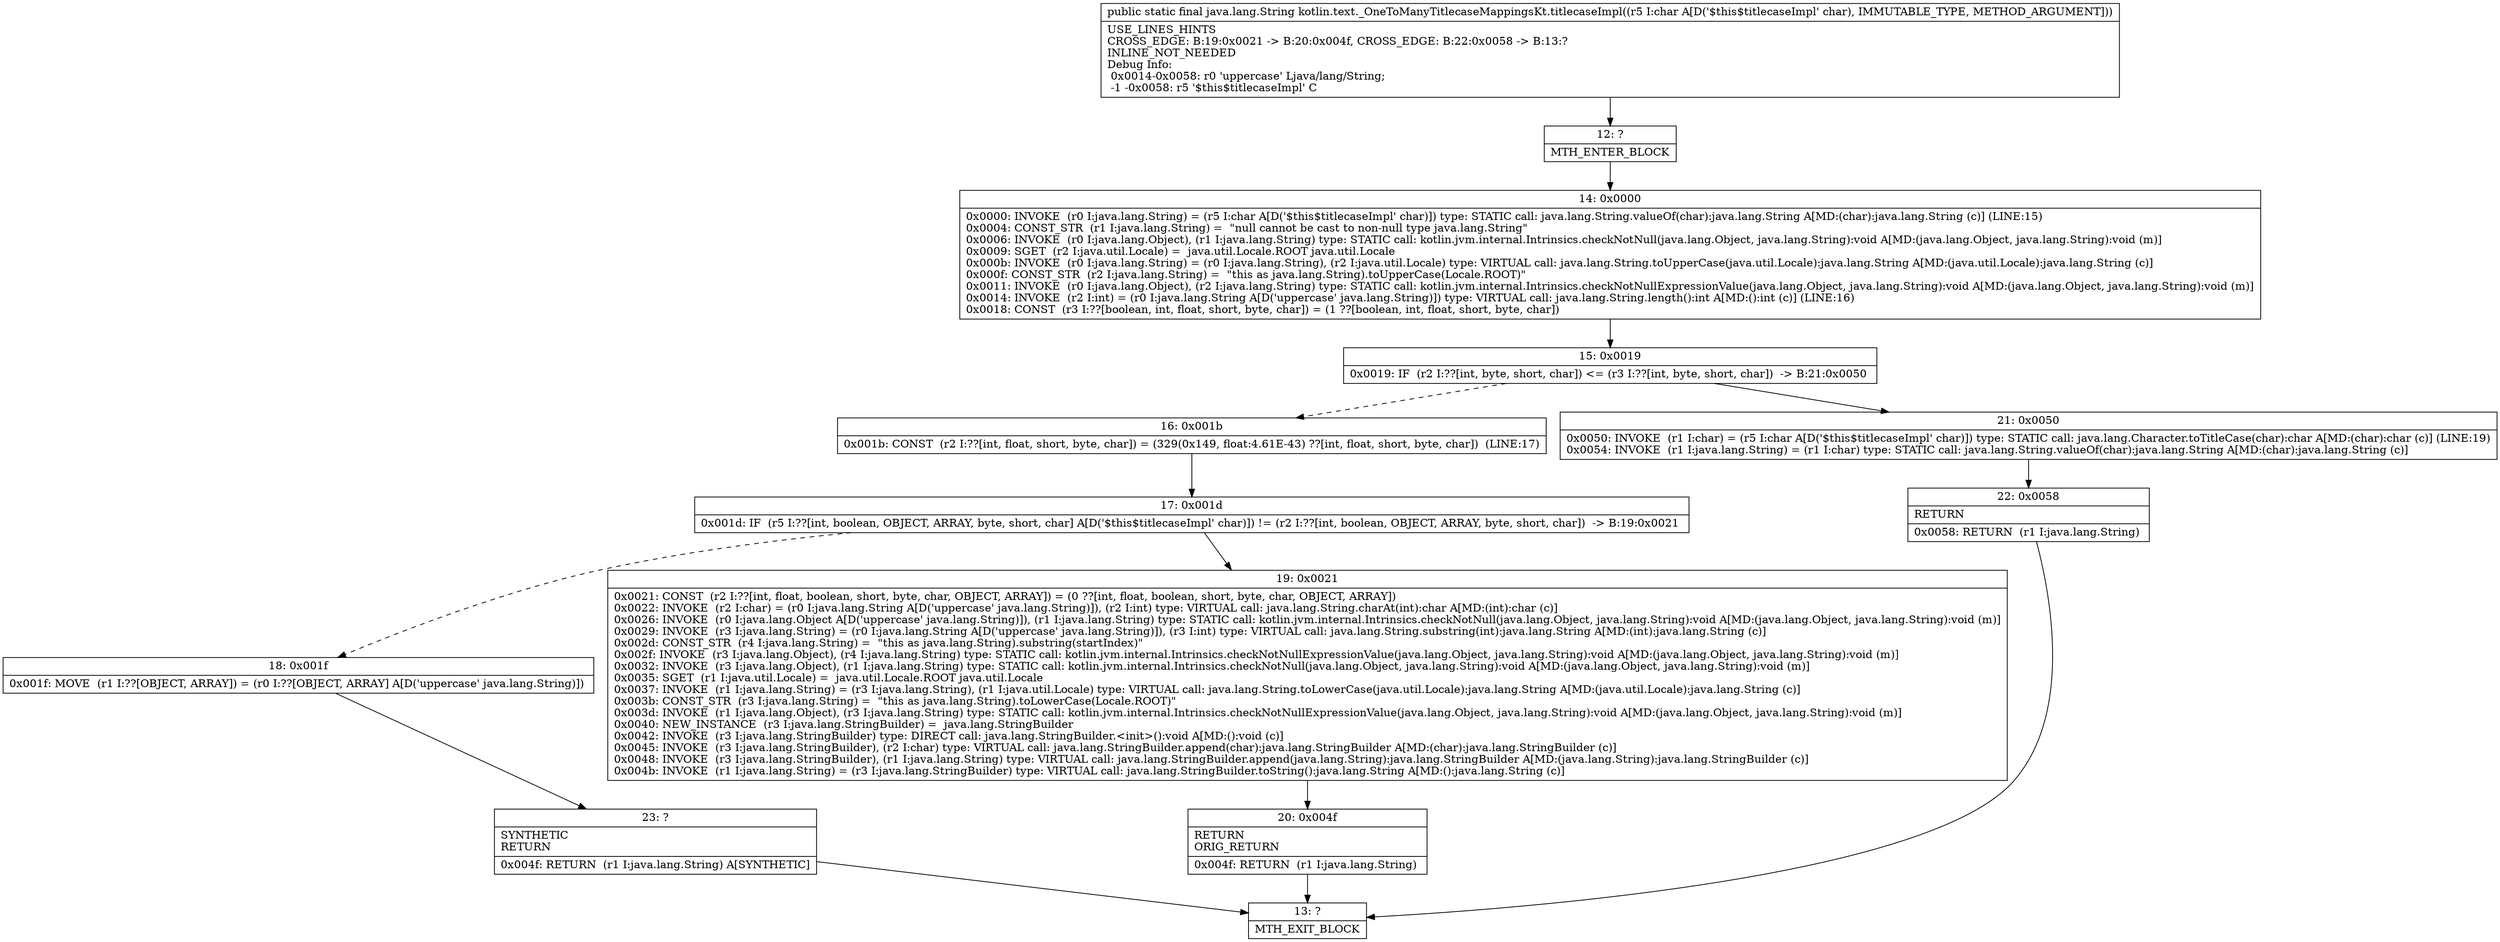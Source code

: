 digraph "CFG forkotlin.text._OneToManyTitlecaseMappingsKt.titlecaseImpl(C)Ljava\/lang\/String;" {
Node_12 [shape=record,label="{12\:\ ?|MTH_ENTER_BLOCK\l}"];
Node_14 [shape=record,label="{14\:\ 0x0000|0x0000: INVOKE  (r0 I:java.lang.String) = (r5 I:char A[D('$this$titlecaseImpl' char)]) type: STATIC call: java.lang.String.valueOf(char):java.lang.String A[MD:(char):java.lang.String (c)] (LINE:15)\l0x0004: CONST_STR  (r1 I:java.lang.String) =  \"null cannot be cast to non\-null type java.lang.String\" \l0x0006: INVOKE  (r0 I:java.lang.Object), (r1 I:java.lang.String) type: STATIC call: kotlin.jvm.internal.Intrinsics.checkNotNull(java.lang.Object, java.lang.String):void A[MD:(java.lang.Object, java.lang.String):void (m)]\l0x0009: SGET  (r2 I:java.util.Locale) =  java.util.Locale.ROOT java.util.Locale \l0x000b: INVOKE  (r0 I:java.lang.String) = (r0 I:java.lang.String), (r2 I:java.util.Locale) type: VIRTUAL call: java.lang.String.toUpperCase(java.util.Locale):java.lang.String A[MD:(java.util.Locale):java.lang.String (c)]\l0x000f: CONST_STR  (r2 I:java.lang.String) =  \"this as java.lang.String).toUpperCase(Locale.ROOT)\" \l0x0011: INVOKE  (r0 I:java.lang.Object), (r2 I:java.lang.String) type: STATIC call: kotlin.jvm.internal.Intrinsics.checkNotNullExpressionValue(java.lang.Object, java.lang.String):void A[MD:(java.lang.Object, java.lang.String):void (m)]\l0x0014: INVOKE  (r2 I:int) = (r0 I:java.lang.String A[D('uppercase' java.lang.String)]) type: VIRTUAL call: java.lang.String.length():int A[MD:():int (c)] (LINE:16)\l0x0018: CONST  (r3 I:??[boolean, int, float, short, byte, char]) = (1 ??[boolean, int, float, short, byte, char]) \l}"];
Node_15 [shape=record,label="{15\:\ 0x0019|0x0019: IF  (r2 I:??[int, byte, short, char]) \<= (r3 I:??[int, byte, short, char])  \-\> B:21:0x0050 \l}"];
Node_16 [shape=record,label="{16\:\ 0x001b|0x001b: CONST  (r2 I:??[int, float, short, byte, char]) = (329(0x149, float:4.61E\-43) ??[int, float, short, byte, char])  (LINE:17)\l}"];
Node_17 [shape=record,label="{17\:\ 0x001d|0x001d: IF  (r5 I:??[int, boolean, OBJECT, ARRAY, byte, short, char] A[D('$this$titlecaseImpl' char)]) != (r2 I:??[int, boolean, OBJECT, ARRAY, byte, short, char])  \-\> B:19:0x0021 \l}"];
Node_18 [shape=record,label="{18\:\ 0x001f|0x001f: MOVE  (r1 I:??[OBJECT, ARRAY]) = (r0 I:??[OBJECT, ARRAY] A[D('uppercase' java.lang.String)]) \l}"];
Node_23 [shape=record,label="{23\:\ ?|SYNTHETIC\lRETURN\l|0x004f: RETURN  (r1 I:java.lang.String) A[SYNTHETIC]\l}"];
Node_13 [shape=record,label="{13\:\ ?|MTH_EXIT_BLOCK\l}"];
Node_19 [shape=record,label="{19\:\ 0x0021|0x0021: CONST  (r2 I:??[int, float, boolean, short, byte, char, OBJECT, ARRAY]) = (0 ??[int, float, boolean, short, byte, char, OBJECT, ARRAY]) \l0x0022: INVOKE  (r2 I:char) = (r0 I:java.lang.String A[D('uppercase' java.lang.String)]), (r2 I:int) type: VIRTUAL call: java.lang.String.charAt(int):char A[MD:(int):char (c)]\l0x0026: INVOKE  (r0 I:java.lang.Object A[D('uppercase' java.lang.String)]), (r1 I:java.lang.String) type: STATIC call: kotlin.jvm.internal.Intrinsics.checkNotNull(java.lang.Object, java.lang.String):void A[MD:(java.lang.Object, java.lang.String):void (m)]\l0x0029: INVOKE  (r3 I:java.lang.String) = (r0 I:java.lang.String A[D('uppercase' java.lang.String)]), (r3 I:int) type: VIRTUAL call: java.lang.String.substring(int):java.lang.String A[MD:(int):java.lang.String (c)]\l0x002d: CONST_STR  (r4 I:java.lang.String) =  \"this as java.lang.String).substring(startIndex)\" \l0x002f: INVOKE  (r3 I:java.lang.Object), (r4 I:java.lang.String) type: STATIC call: kotlin.jvm.internal.Intrinsics.checkNotNullExpressionValue(java.lang.Object, java.lang.String):void A[MD:(java.lang.Object, java.lang.String):void (m)]\l0x0032: INVOKE  (r3 I:java.lang.Object), (r1 I:java.lang.String) type: STATIC call: kotlin.jvm.internal.Intrinsics.checkNotNull(java.lang.Object, java.lang.String):void A[MD:(java.lang.Object, java.lang.String):void (m)]\l0x0035: SGET  (r1 I:java.util.Locale) =  java.util.Locale.ROOT java.util.Locale \l0x0037: INVOKE  (r1 I:java.lang.String) = (r3 I:java.lang.String), (r1 I:java.util.Locale) type: VIRTUAL call: java.lang.String.toLowerCase(java.util.Locale):java.lang.String A[MD:(java.util.Locale):java.lang.String (c)]\l0x003b: CONST_STR  (r3 I:java.lang.String) =  \"this as java.lang.String).toLowerCase(Locale.ROOT)\" \l0x003d: INVOKE  (r1 I:java.lang.Object), (r3 I:java.lang.String) type: STATIC call: kotlin.jvm.internal.Intrinsics.checkNotNullExpressionValue(java.lang.Object, java.lang.String):void A[MD:(java.lang.Object, java.lang.String):void (m)]\l0x0040: NEW_INSTANCE  (r3 I:java.lang.StringBuilder) =  java.lang.StringBuilder \l0x0042: INVOKE  (r3 I:java.lang.StringBuilder) type: DIRECT call: java.lang.StringBuilder.\<init\>():void A[MD:():void (c)]\l0x0045: INVOKE  (r3 I:java.lang.StringBuilder), (r2 I:char) type: VIRTUAL call: java.lang.StringBuilder.append(char):java.lang.StringBuilder A[MD:(char):java.lang.StringBuilder (c)]\l0x0048: INVOKE  (r3 I:java.lang.StringBuilder), (r1 I:java.lang.String) type: VIRTUAL call: java.lang.StringBuilder.append(java.lang.String):java.lang.StringBuilder A[MD:(java.lang.String):java.lang.StringBuilder (c)]\l0x004b: INVOKE  (r1 I:java.lang.String) = (r3 I:java.lang.StringBuilder) type: VIRTUAL call: java.lang.StringBuilder.toString():java.lang.String A[MD:():java.lang.String (c)]\l}"];
Node_20 [shape=record,label="{20\:\ 0x004f|RETURN\lORIG_RETURN\l|0x004f: RETURN  (r1 I:java.lang.String) \l}"];
Node_21 [shape=record,label="{21\:\ 0x0050|0x0050: INVOKE  (r1 I:char) = (r5 I:char A[D('$this$titlecaseImpl' char)]) type: STATIC call: java.lang.Character.toTitleCase(char):char A[MD:(char):char (c)] (LINE:19)\l0x0054: INVOKE  (r1 I:java.lang.String) = (r1 I:char) type: STATIC call: java.lang.String.valueOf(char):java.lang.String A[MD:(char):java.lang.String (c)]\l}"];
Node_22 [shape=record,label="{22\:\ 0x0058|RETURN\l|0x0058: RETURN  (r1 I:java.lang.String) \l}"];
MethodNode[shape=record,label="{public static final java.lang.String kotlin.text._OneToManyTitlecaseMappingsKt.titlecaseImpl((r5 I:char A[D('$this$titlecaseImpl' char), IMMUTABLE_TYPE, METHOD_ARGUMENT]))  | USE_LINES_HINTS\lCROSS_EDGE: B:19:0x0021 \-\> B:20:0x004f, CROSS_EDGE: B:22:0x0058 \-\> B:13:?\lINLINE_NOT_NEEDED\lDebug Info:\l  0x0014\-0x0058: r0 'uppercase' Ljava\/lang\/String;\l  \-1 \-0x0058: r5 '$this$titlecaseImpl' C\l}"];
MethodNode -> Node_12;Node_12 -> Node_14;
Node_14 -> Node_15;
Node_15 -> Node_16[style=dashed];
Node_15 -> Node_21;
Node_16 -> Node_17;
Node_17 -> Node_18[style=dashed];
Node_17 -> Node_19;
Node_18 -> Node_23;
Node_23 -> Node_13;
Node_19 -> Node_20;
Node_20 -> Node_13;
Node_21 -> Node_22;
Node_22 -> Node_13;
}

